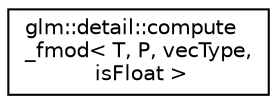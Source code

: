 digraph "Graphical Class Hierarchy"
{
  edge [fontname="Helvetica",fontsize="10",labelfontname="Helvetica",labelfontsize="10"];
  node [fontname="Helvetica",fontsize="10",shape=record];
  rankdir="LR";
  Node1 [label="glm::detail::compute\l_fmod\< T, P, vecType,\l isFloat \>",height=0.2,width=0.4,color="black", fillcolor="white", style="filled",URL="$structglm_1_1detail_1_1compute__fmod.html"];
}
